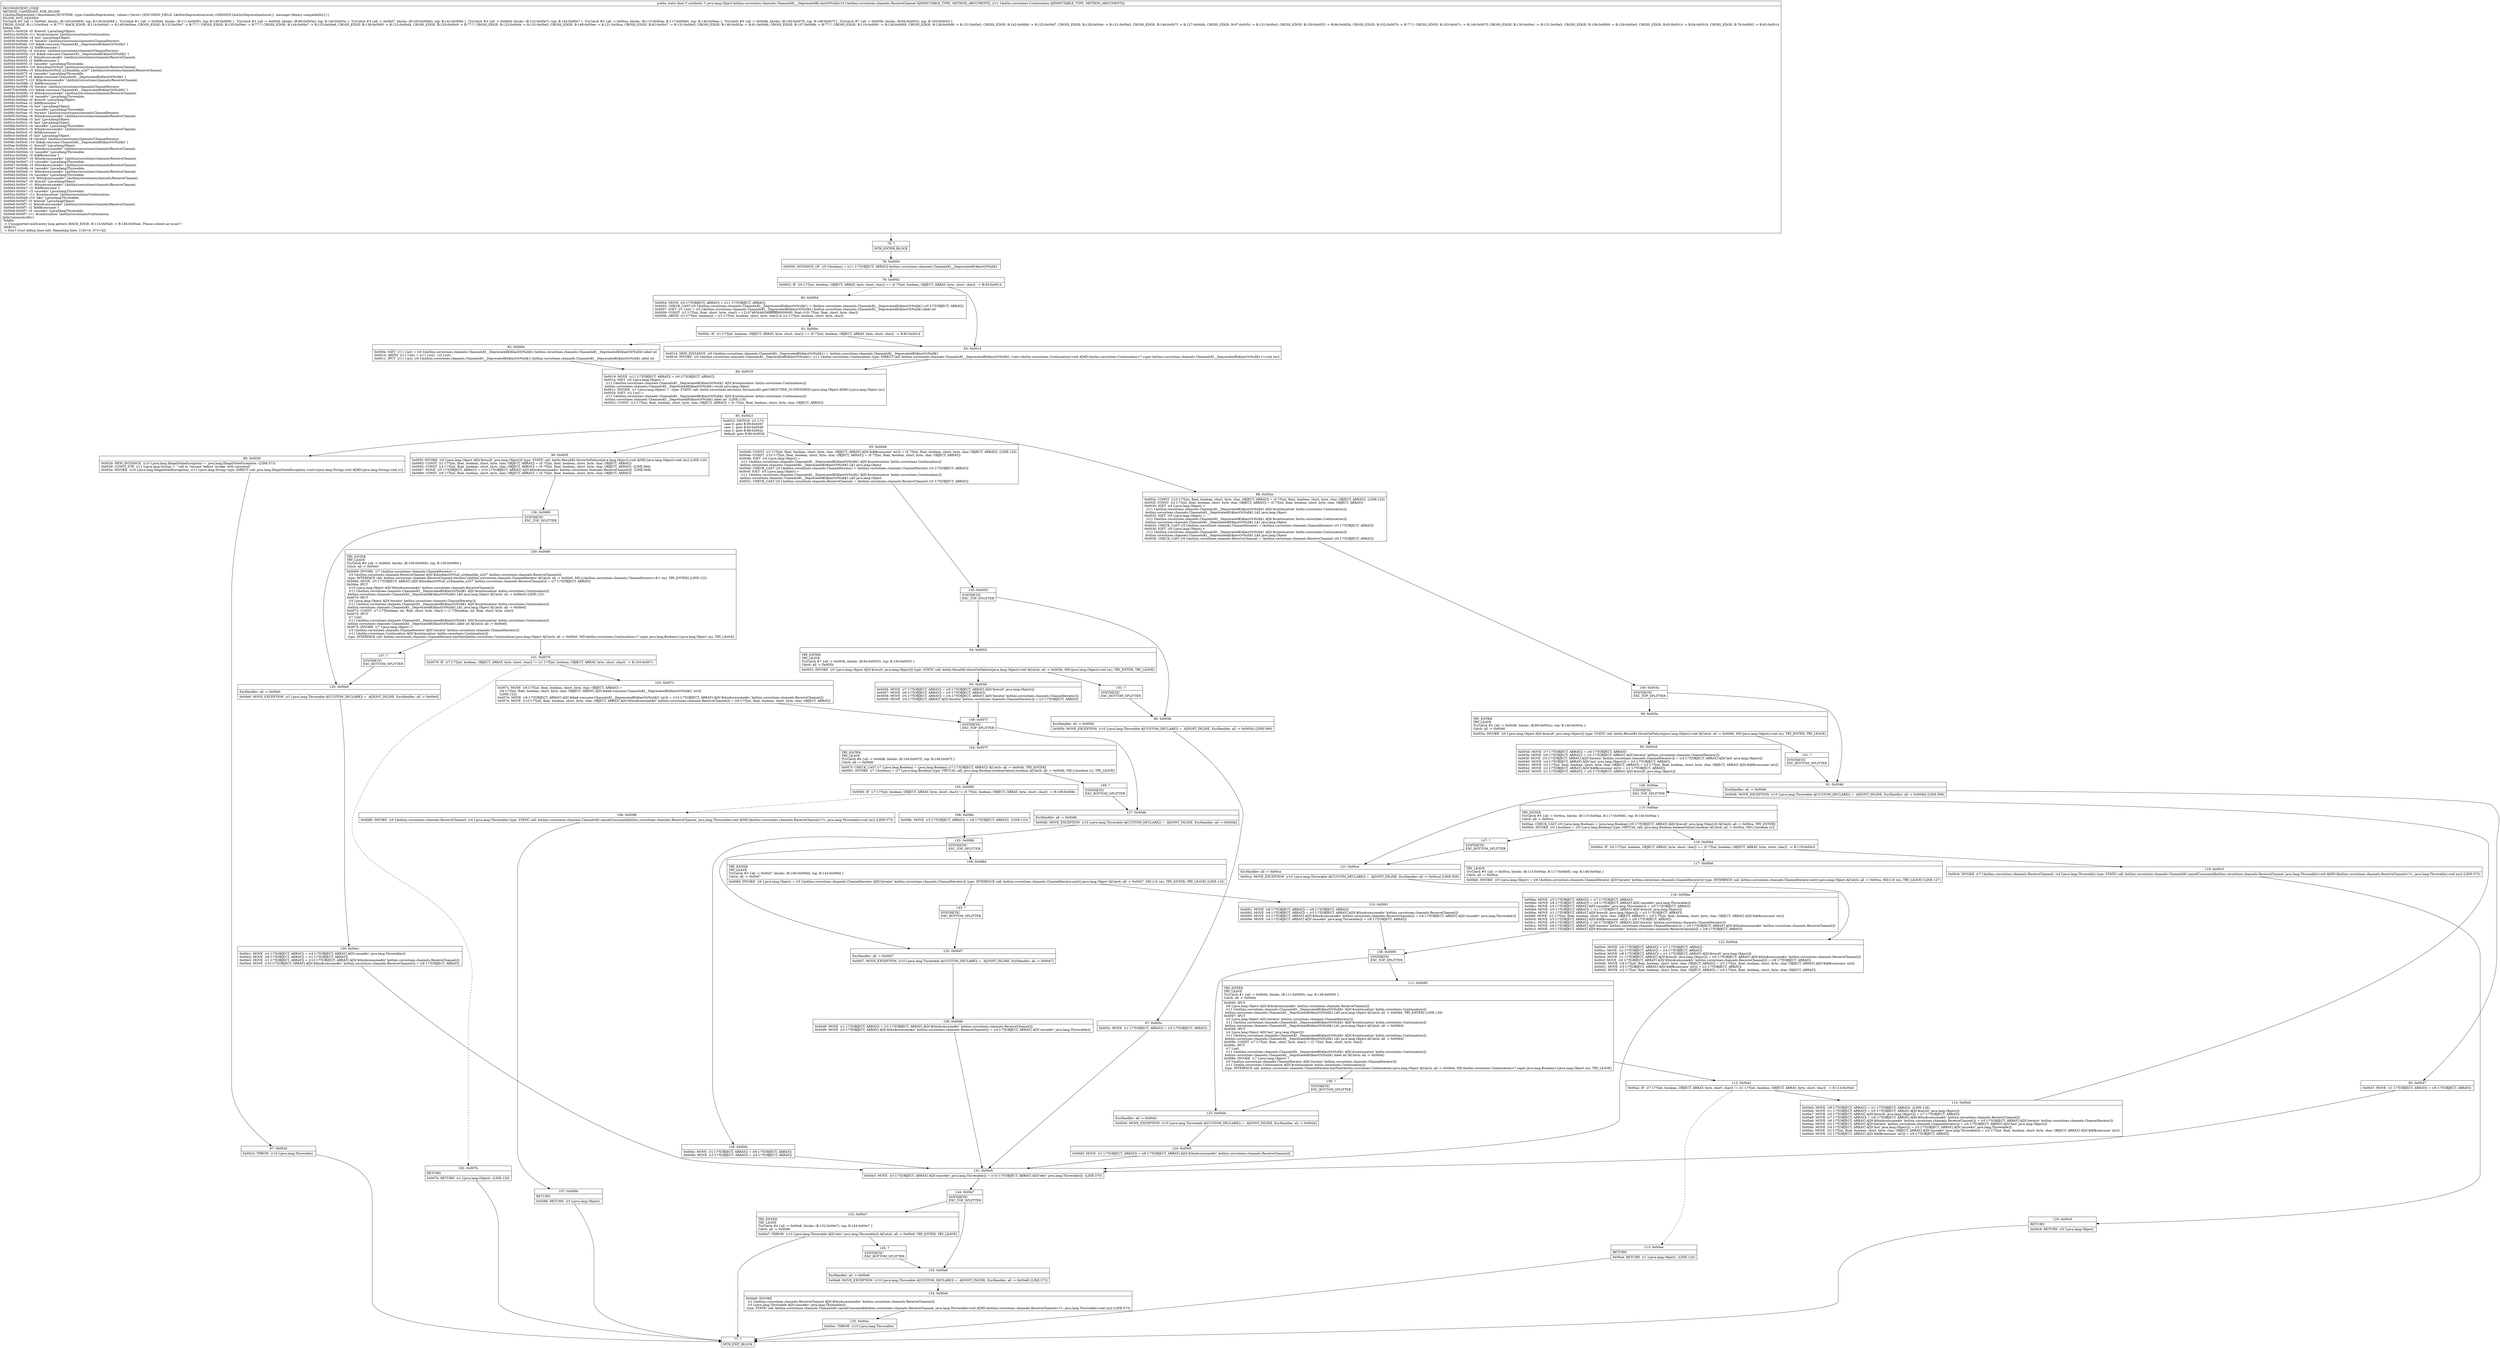 digraph "CFG forkotlinx.coroutines.channels.ChannelsKt__DeprecatedKt.lastOrNull(Lkotlinx\/coroutines\/channels\/ReceiveChannel;Lkotlin\/coroutines\/Continuation;)Ljava\/lang\/Object;" {
Node_76 [shape=record,label="{76\:\ ?|MTH_ENTER_BLOCK\l}"];
Node_78 [shape=record,label="{78\:\ 0x0000|0x0000: INSTANCE_OF  (r0 I:boolean) = (r11 I:??[OBJECT, ARRAY]) kotlinx.coroutines.channels.ChannelsKt__DeprecatedKt$lastOrNull$1 \l}"];
Node_79 [shape=record,label="{79\:\ 0x0002|0x0002: IF  (r0 I:??[int, boolean, OBJECT, ARRAY, byte, short, char]) == (0 ??[int, boolean, OBJECT, ARRAY, byte, short, char])  \-\> B:83:0x0014 \l}"];
Node_80 [shape=record,label="{80\:\ 0x0004|0x0004: MOVE  (r0 I:??[OBJECT, ARRAY]) = (r11 I:??[OBJECT, ARRAY]) \l0x0005: CHECK_CAST (r0 I:kotlinx.coroutines.channels.ChannelsKt__DeprecatedKt$lastOrNull$1) = (kotlinx.coroutines.channels.ChannelsKt__DeprecatedKt$lastOrNull$1) (r0 I:??[OBJECT, ARRAY]) \l0x0007: IGET  (r1 I:int) = (r0 I:kotlinx.coroutines.channels.ChannelsKt__DeprecatedKt$lastOrNull$1) kotlinx.coroutines.channels.ChannelsKt__DeprecatedKt$lastOrNull$1.label int \l0x0009: CONST  (r2 I:??[int, float, short, byte, char]) = (\-2147483648(0xffffffff80000000, float:\-0.0) ??[int, float, short, byte, char]) \l0x000b: ARITH  (r1 I:??[int, boolean]) = (r1 I:??[int, boolean, short, byte, char]) & (r2 I:??[int, boolean, short, byte, char]) \l}"];
Node_81 [shape=record,label="{81\:\ 0x000c|0x000c: IF  (r1 I:??[int, boolean, OBJECT, ARRAY, byte, short, char]) == (0 ??[int, boolean, OBJECT, ARRAY, byte, short, char])  \-\> B:83:0x0014 \l}"];
Node_82 [shape=record,label="{82\:\ 0x000e|0x000e: IGET  (r11 I:int) = (r0 I:kotlinx.coroutines.channels.ChannelsKt__DeprecatedKt$lastOrNull$1) kotlinx.coroutines.channels.ChannelsKt__DeprecatedKt$lastOrNull$1.label int \l0x0010: ARITH  (r11 I:int) = (r11 I:int) \- (r2 I:int) \l0x0011: IPUT  (r11 I:int), (r0 I:kotlinx.coroutines.channels.ChannelsKt__DeprecatedKt$lastOrNull$1) kotlinx.coroutines.channels.ChannelsKt__DeprecatedKt$lastOrNull$1.label int \l}"];
Node_84 [shape=record,label="{84\:\ 0x0019|0x0019: MOVE  (r11 I:??[OBJECT, ARRAY]) = (r0 I:??[OBJECT, ARRAY]) \l0x001a: IGET  (r0 I:java.lang.Object) = \l  (r11 I:kotlinx.coroutines.channels.ChannelsKt__DeprecatedKt$lastOrNull$1 A[D('$continuation' kotlin.coroutines.Continuation)])\l kotlinx.coroutines.channels.ChannelsKt__DeprecatedKt$lastOrNull$1.result java.lang.Object \l0x001c: INVOKE  (r1 I:java.lang.Object) =  type: STATIC call: kotlin.coroutines.intrinsics.IntrinsicsKt.getCOROUTINE_SUSPENDED():java.lang.Object A[MD:():java.lang.Object (m)]\l0x0020: IGET  (r2 I:int) = \l  (r11 I:kotlinx.coroutines.channels.ChannelsKt__DeprecatedKt$lastOrNull$1 A[D('$continuation' kotlin.coroutines.Continuation)])\l kotlinx.coroutines.channels.ChannelsKt__DeprecatedKt$lastOrNull$1.label int  (LINE:120)\l0x0022: CONST  (r3 I:??[int, float, boolean, short, byte, char, OBJECT, ARRAY]) = (0 ??[int, float, boolean, short, byte, char, OBJECT, ARRAY]) \l}"];
Node_85 [shape=record,label="{85\:\ 0x0023|0x0023: SWITCH  (r2 I:??)\l case 0: goto B:99:0x005f\l case 1: goto B:93:0x0049\l case 2: goto B:88:0x002e\l default: goto B:86:0x0026 \l}"];
Node_86 [shape=record,label="{86\:\ 0x0026|0x0026: NEW_INSTANCE  (r10 I:java.lang.IllegalStateException) =  java.lang.IllegalStateException  (LINE:573)\l0x0028: CONST_STR  (r11 I:java.lang.String) =  \"call to 'resume' before 'invoke' with coroutine\" \l0x002a: INVOKE  (r10 I:java.lang.IllegalStateException), (r11 I:java.lang.String) type: DIRECT call: java.lang.IllegalStateException.\<init\>(java.lang.String):void A[MD:(java.lang.String):void (c)]\l}"];
Node_87 [shape=record,label="{87\:\ 0x002d|0x002d: THROW  (r10 I:java.lang.Throwable) \l}"];
Node_77 [shape=record,label="{77\:\ ?|MTH_EXIT_BLOCK\l}"];
Node_88 [shape=record,label="{88\:\ 0x002e|0x002e: CONST  (r10 I:??[int, float, boolean, short, byte, char, OBJECT, ARRAY]) = (0 ??[int, float, boolean, short, byte, char, OBJECT, ARRAY])  (LINE:120)\l0x002f: CONST  (r2 I:??[int, float, boolean, short, byte, char, OBJECT, ARRAY]) = (0 ??[int, float, boolean, short, byte, char, OBJECT, ARRAY]) \l0x0030: IGET  (r4 I:java.lang.Object) = \l  (r11 I:kotlinx.coroutines.channels.ChannelsKt__DeprecatedKt$lastOrNull$1 A[D('$continuation' kotlin.coroutines.Continuation)])\l kotlinx.coroutines.channels.ChannelsKt__DeprecatedKt$lastOrNull$1.L$2 java.lang.Object \l0x0032: IGET  (r5 I:java.lang.Object) = \l  (r11 I:kotlinx.coroutines.channels.ChannelsKt__DeprecatedKt$lastOrNull$1 A[D('$continuation' kotlin.coroutines.Continuation)])\l kotlinx.coroutines.channels.ChannelsKt__DeprecatedKt$lastOrNull$1.L$1 java.lang.Object \l0x0034: CHECK_CAST (r5 I:kotlinx.coroutines.channels.ChannelIterator) = (kotlinx.coroutines.channels.ChannelIterator) (r5 I:??[OBJECT, ARRAY]) \l0x0036: IGET  (r6 I:java.lang.Object) = \l  (r11 I:kotlinx.coroutines.channels.ChannelsKt__DeprecatedKt$lastOrNull$1 A[D('$continuation' kotlin.coroutines.Continuation)])\l kotlinx.coroutines.channels.ChannelsKt__DeprecatedKt$lastOrNull$1.L$0 java.lang.Object \l0x0038: CHECK_CAST (r6 I:kotlinx.coroutines.channels.ReceiveChannel) = (kotlinx.coroutines.channels.ReceiveChannel) (r6 I:??[OBJECT, ARRAY]) \l}"];
Node_140 [shape=record,label="{140\:\ 0x003a|SYNTHETIC\lEXC_TOP_SPLITTER\l}"];
Node_89 [shape=record,label="{89\:\ 0x003a|TRY_ENTER\lTRY_LEAVE\lTryCatch #2 \{all \-\> 0x0046, blocks: (B:89:0x003a), top: B:140:0x003a \}\lCatch: all \-\> 0x0046\l|0x003a: INVOKE  (r0 I:java.lang.Object A[D('$result' java.lang.Object)]) type: STATIC call: kotlin.ResultKt.throwOnFailure(java.lang.Object):void A[Catch: all \-\> 0x0046, MD:(java.lang.Object):void (m), TRY_ENTER, TRY_LEAVE]\l}"];
Node_90 [shape=record,label="{90\:\ 0x003d|0x003d: MOVE  (r7 I:??[OBJECT, ARRAY]) = (r6 I:??[OBJECT, ARRAY]) \l0x003e: MOVE  (r6 I:??[OBJECT, ARRAY]) = (r5 I:??[OBJECT, ARRAY] A[D('iterator' kotlinx.coroutines.channels.ChannelIterator)]) \l0x003f: MOVE  (r5 I:??[OBJECT, ARRAY] A[D('iterator' kotlinx.coroutines.channels.ChannelIterator)]) = (r4 I:??[OBJECT, ARRAY] A[D('last' java.lang.Object)]) \l0x0040: MOVE  (r4 I:??[OBJECT, ARRAY] A[D('last' java.lang.Object)]) = (r3 I:??[OBJECT, ARRAY]) \l0x0041: MOVE  (r3 I:??[int, float, boolean, short, byte, char, OBJECT, ARRAY]) = (r2 I:??[int, float, boolean, short, byte, char, OBJECT, ARRAY] A[D('$i$f$consume' int)]) \l0x0042: MOVE  (r2 I:??[OBJECT, ARRAY] A[D('$i$f$consume' int)]) = (r1 I:??[OBJECT, ARRAY]) \l0x0043: MOVE  (r1 I:??[OBJECT, ARRAY]) = (r0 I:??[OBJECT, ARRAY] A[D('$result' java.lang.Object)]) \l}"];
Node_146 [shape=record,label="{146\:\ 0x00ae|SYNTHETIC\lEXC_TOP_SPLITTER\l}"];
Node_115 [shape=record,label="{115\:\ 0x00ae|TRY_ENTER\lTryCatch #5 \{all \-\> 0x00ca, blocks: (B:115:0x00ae, B:117:0x00b6), top: B:146:0x00ae \}\lCatch: all \-\> 0x00ca\l|0x00ae: CHECK_CAST (r0 I:java.lang.Boolean) = (java.lang.Boolean) (r0 I:??[OBJECT, ARRAY] A[D('$result' java.lang.Object)]) A[Catch: all \-\> 0x00ca, TRY_ENTER]\l0x00b0: INVOKE  (r0 I:boolean) = (r0 I:java.lang.Boolean) type: VIRTUAL call: java.lang.Boolean.booleanValue():boolean A[Catch: all \-\> 0x00ca, MD:():boolean (c)]\l}"];
Node_116 [shape=record,label="{116\:\ 0x00b4|0x00b4: IF  (r0 I:??[int, boolean, OBJECT, ARRAY, byte, short, char]) == (0 ??[int, boolean, OBJECT, ARRAY, byte, short, char])  \-\> B:119:0x00c5 \l}"];
Node_117 [shape=record,label="{117\:\ 0x00b6|TRY_LEAVE\lTryCatch #5 \{all \-\> 0x00ca, blocks: (B:115:0x00ae, B:117:0x00b6), top: B:146:0x00ae \}\lCatch: all \-\> 0x00ca\l|0x00b6: INVOKE  (r0 I:java.lang.Object) = (r6 I:kotlinx.coroutines.channels.ChannelIterator A[D('iterator' kotlinx.coroutines.channels.ChannelIterator)]) type: INTERFACE call: kotlinx.coroutines.channels.ChannelIterator.next():java.lang.Object A[Catch: all \-\> 0x00ca, MD:():E (m), TRY_LEAVE] (LINE:127)\l}"];
Node_118 [shape=record,label="{118\:\ 0x00ba|0x00ba: MOVE  (r5 I:??[OBJECT, ARRAY]) = (r7 I:??[OBJECT, ARRAY]) \l0x00bb: MOVE  (r8 I:??[OBJECT, ARRAY]) = (r4 I:??[OBJECT, ARRAY] A[D('cause$iv' java.lang.Throwable)]) \l0x00bc: MOVE  (r4 I:??[OBJECT, ARRAY] A[D('cause$iv' java.lang.Throwable)]) = (r0 I:??[OBJECT, ARRAY]) \l0x00bd: MOVE  (r0 I:??[OBJECT, ARRAY]) = (r1 I:??[OBJECT, ARRAY] A[D('$result' java.lang.Object)]) \l0x00be: MOVE  (r1 I:??[OBJECT, ARRAY] A[D('$result' java.lang.Object)]) = (r2 I:??[OBJECT, ARRAY]) \l0x00bf: MOVE  (r2 I:??[int, float, boolean, short, byte, char, OBJECT, ARRAY]) = (r3 I:??[int, float, boolean, short, byte, char, OBJECT, ARRAY] A[D('$i$f$consume' int)]) \l0x00c0: MOVE  (r3 I:??[OBJECT, ARRAY] A[D('$i$f$consume' int)]) = (r8 I:??[OBJECT, ARRAY]) \l0x00c1: MOVE  (r9 I:??[OBJECT, ARRAY]) = (r6 I:??[OBJECT, ARRAY] A[D('iterator' kotlinx.coroutines.channels.ChannelIterator)]) \l0x00c2: MOVE  (r6 I:??[OBJECT, ARRAY] A[D('iterator' kotlinx.coroutines.channels.ChannelIterator)]) = (r5 I:??[OBJECT, ARRAY] A[D('$this$consume$iv' kotlinx.coroutines.channels.ReceiveChannel)]) \l0x00c3: MOVE  (r5 I:??[OBJECT, ARRAY] A[D('$this$consume$iv' kotlinx.coroutines.channels.ReceiveChannel)]) = (r9 I:??[OBJECT, ARRAY]) \l}"];
Node_138 [shape=record,label="{138\:\ 0x0095|SYNTHETIC\lEXC_TOP_SPLITTER\l}"];
Node_111 [shape=record,label="{111\:\ 0x0095|TRY_ENTER\lTRY_LEAVE\lTryCatch #1 \{all \-\> 0x00d4, blocks: (B:111:0x0095), top: B:138:0x0095 \}\lCatch: all \-\> 0x00d4\l|0x0095: IPUT  \l  (r6 I:java.lang.Object A[D('$this$consume$iv' kotlinx.coroutines.channels.ReceiveChannel)])\l  (r11 I:kotlinx.coroutines.channels.ChannelsKt__DeprecatedKt$lastOrNull$1 A[D('$continuation' kotlin.coroutines.Continuation)])\l kotlinx.coroutines.channels.ChannelsKt__DeprecatedKt$lastOrNull$1.L$0 java.lang.Object A[Catch: all \-\> 0x00d4, TRY_ENTER] (LINE:126)\l0x0097: IPUT  \l  (r5 I:java.lang.Object A[D('iterator' kotlinx.coroutines.channels.ChannelIterator)])\l  (r11 I:kotlinx.coroutines.channels.ChannelsKt__DeprecatedKt$lastOrNull$1 A[D('$continuation' kotlin.coroutines.Continuation)])\l kotlinx.coroutines.channels.ChannelsKt__DeprecatedKt$lastOrNull$1.L$1 java.lang.Object A[Catch: all \-\> 0x00d4]\l0x0099: IPUT  \l  (r4 I:java.lang.Object A[D('last' java.lang.Object)])\l  (r11 I:kotlinx.coroutines.channels.ChannelsKt__DeprecatedKt$lastOrNull$1 A[D('$continuation' kotlin.coroutines.Continuation)])\l kotlinx.coroutines.channels.ChannelsKt__DeprecatedKt$lastOrNull$1.L$2 java.lang.Object A[Catch: all \-\> 0x00d4]\l0x009b: CONST  (r7 I:??[int, float, short, byte, char]) = (2 ??[int, float, short, byte, char]) \l0x009c: IPUT  \l  (r7 I:int)\l  (r11 I:kotlinx.coroutines.channels.ChannelsKt__DeprecatedKt$lastOrNull$1 A[D('$continuation' kotlin.coroutines.Continuation)])\l kotlinx.coroutines.channels.ChannelsKt__DeprecatedKt$lastOrNull$1.label int A[Catch: all \-\> 0x00d4]\l0x009e: INVOKE  (r7 I:java.lang.Object) = \l  (r5 I:kotlinx.coroutines.channels.ChannelIterator A[D('iterator' kotlinx.coroutines.channels.ChannelIterator)])\l  (r11 I:kotlin.coroutines.Continuation A[D('$continuation' kotlin.coroutines.Continuation)])\l type: INTERFACE call: kotlinx.coroutines.channels.ChannelIterator.hasNext(kotlin.coroutines.Continuation):java.lang.Object A[Catch: all \-\> 0x00d4, MD:(kotlin.coroutines.Continuation\<? super java.lang.Boolean\>):java.lang.Object (m), TRY_LEAVE]\l}"];
Node_112 [shape=record,label="{112\:\ 0x00a2|0x00a2: IF  (r7 I:??[int, boolean, OBJECT, ARRAY, byte, short, char]) != (r1 I:??[int, boolean, OBJECT, ARRAY, byte, short, char])  \-\> B:114:0x00a5 \l}"];
Node_113 [shape=record,label="{113\:\ 0x00a4|RETURN\l|0x00a4: RETURN  (r1 I:java.lang.Object)  (LINE:120)\l}"];
Node_114 [shape=record,label="{114\:\ 0x00a5|0x00a5: MOVE  (r8 I:??[OBJECT, ARRAY]) = (r1 I:??[OBJECT, ARRAY])  (LINE:126)\l0x00a6: MOVE  (r1 I:??[OBJECT, ARRAY]) = (r0 I:??[OBJECT, ARRAY] A[D('$result' java.lang.Object)]) \l0x00a7: MOVE  (r0 I:??[OBJECT, ARRAY] A[D('$result' java.lang.Object)]) = (r7 I:??[OBJECT, ARRAY]) \l0x00a8: MOVE  (r7 I:??[OBJECT, ARRAY]) = (r6 I:??[OBJECT, ARRAY] A[D('$this$consume$iv' kotlinx.coroutines.channels.ReceiveChannel)]) \l0x00a9: MOVE  (r6 I:??[OBJECT, ARRAY] A[D('$this$consume$iv' kotlinx.coroutines.channels.ReceiveChannel)]) = (r5 I:??[OBJECT, ARRAY] A[D('iterator' kotlinx.coroutines.channels.ChannelIterator)]) \l0x00aa: MOVE  (r5 I:??[OBJECT, ARRAY] A[D('iterator' kotlinx.coroutines.channels.ChannelIterator)]) = (r4 I:??[OBJECT, ARRAY] A[D('last' java.lang.Object)]) \l0x00ab: MOVE  (r4 I:??[OBJECT, ARRAY] A[D('last' java.lang.Object)]) = (r3 I:??[OBJECT, ARRAY] A[D('cause$iv' java.lang.Throwable)]) \l0x00ac: MOVE  (r3 I:??[int, float, boolean, short, byte, char, OBJECT, ARRAY] A[D('cause$iv' java.lang.Throwable)]) = (r2 I:??[int, float, boolean, short, byte, char, OBJECT, ARRAY] A[D('$i$f$consume' int)]) \l0x00ad: MOVE  (r2 I:??[OBJECT, ARRAY] A[D('$i$f$consume' int)]) = (r8 I:??[OBJECT, ARRAY]) \l}"];
Node_139 [shape=record,label="{139\:\ ?|SYNTHETIC\lEXC_BOTTOM_SPLITTER\l}"];
Node_123 [shape=record,label="{123\:\ 0x00d4|ExcHandler: all \-\> 0x00d4\l|0x00d4: MOVE_EXCEPTION  (r10 I:java.lang.Throwable A[CUSTOM_DECLARE]) =  A[DONT_INLINE, ExcHandler: all \-\> 0x00d4]\l}"];
Node_124 [shape=record,label="{124\:\ 0x00d5|0x00d5: MOVE  (r1 I:??[OBJECT, ARRAY]) = (r6 I:??[OBJECT, ARRAY] A[D('$this$consume$iv' kotlinx.coroutines.channels.ReceiveChannel)]) \l}"];
Node_131 [shape=record,label="{131\:\ 0x00e5|0x00e5: MOVE  (r3 I:??[OBJECT, ARRAY] A[D('cause$iv' java.lang.Throwable)]) = (r10 I:??[OBJECT, ARRAY] A[D('e$iv' java.lang.Throwable)])  (LINE:570)\l}"];
Node_144 [shape=record,label="{144\:\ 0x00e7|SYNTHETIC\lEXC_TOP_SPLITTER\l}"];
Node_132 [shape=record,label="{132\:\ 0x00e7|TRY_ENTER\lTRY_LEAVE\lTryCatch #4 \{all \-\> 0x00e8, blocks: (B:132:0x00e7), top: B:144:0x00e7 \}\lCatch: all \-\> 0x00e8\l|0x00e7: THROW  (r10 I:java.lang.Throwable A[D('e$iv' java.lang.Throwable)]) A[Catch: all \-\> 0x00e8, TRY_ENTER, TRY_LEAVE]\l}"];
Node_145 [shape=record,label="{145\:\ ?|SYNTHETIC\lEXC_BOTTOM_SPLITTER\l}"];
Node_133 [shape=record,label="{133\:\ 0x00e8|ExcHandler: all \-\> 0x00e8\l|0x00e8: MOVE_EXCEPTION  (r10 I:java.lang.Throwable A[CUSTOM_DECLARE]) =  A[DONT_INLINE, ExcHandler: all \-\> 0x00e8] (LINE:572)\l}"];
Node_134 [shape=record,label="{134\:\ 0x00e9|0x00e9: INVOKE  \l  (r1 I:kotlinx.coroutines.channels.ReceiveChannel A[D('$this$consume$iv' kotlinx.coroutines.channels.ReceiveChannel)])\l  (r3 I:java.lang.Throwable A[D('cause$iv' java.lang.Throwable)])\l type: STATIC call: kotlinx.coroutines.channels.ChannelsKt.cancelConsumed(kotlinx.coroutines.channels.ReceiveChannel, java.lang.Throwable):void A[MD:(kotlinx.coroutines.channels.ReceiveChannel\<?\>, java.lang.Throwable):void (m)] (LINE:573)\l}"];
Node_135 [shape=record,label="{135\:\ 0x00ec|0x00ec: THROW  (r10 I:java.lang.Throwable) \l}"];
Node_119 [shape=record,label="{119\:\ 0x00c5|0x00c6: INVOKE  (r7 I:kotlinx.coroutines.channels.ReceiveChannel), (r4 I:java.lang.Throwable) type: STATIC call: kotlinx.coroutines.channels.ChannelsKt.cancelConsumed(kotlinx.coroutines.channels.ReceiveChannel, java.lang.Throwable):void A[MD:(kotlinx.coroutines.channels.ReceiveChannel\<?\>, java.lang.Throwable):void (m)] (LINE:573)\l}"];
Node_120 [shape=record,label="{120\:\ 0x00c9|RETURN\l|0x00c9: RETURN  (r5 I:java.lang.Object) \l}"];
Node_147 [shape=record,label="{147\:\ ?|SYNTHETIC\lEXC_BOTTOM_SPLITTER\l}"];
Node_121 [shape=record,label="{121\:\ 0x00ca|ExcHandler: all \-\> 0x00ca\l|0x00ca: MOVE_EXCEPTION  (r10 I:java.lang.Throwable A[CUSTOM_DECLARE]) =  A[DONT_INLINE, ExcHandler: all \-\> 0x00ca] (LINE:569)\l}"];
Node_122 [shape=record,label="{122\:\ 0x00cb|0x00cb: MOVE  (r0 I:??[OBJECT, ARRAY]) = (r7 I:??[OBJECT, ARRAY]) \l0x00cc: MOVE  (r2 I:??[OBJECT, ARRAY]) = (r4 I:??[OBJECT, ARRAY]) \l0x00cd: MOVE  (r8 I:??[OBJECT, ARRAY]) = (r1 I:??[OBJECT, ARRAY] A[D('$result' java.lang.Object)]) \l0x00ce: MOVE  (r1 I:??[OBJECT, ARRAY] A[D('$result' java.lang.Object)]) = (r0 I:??[OBJECT, ARRAY] A[D('$this$consume$iv' kotlinx.coroutines.channels.ReceiveChannel)]) \l0x00cf: MOVE  (r0 I:??[OBJECT, ARRAY] A[D('$this$consume$iv' kotlinx.coroutines.channels.ReceiveChannel)]) = (r8 I:??[OBJECT, ARRAY]) \l0x00d0: MOVE  (r9 I:??[int, float, boolean, short, byte, char, OBJECT, ARRAY]) = (r3 I:??[int, float, boolean, short, byte, char, OBJECT, ARRAY] A[D('$i$f$consume' int)]) \l0x00d1: MOVE  (r3 I:??[OBJECT, ARRAY] A[D('$i$f$consume' int)]) = (r2 I:??[OBJECT, ARRAY]) \l0x00d2: MOVE  (r2 I:??[int, float, boolean, short, byte, char, OBJECT, ARRAY]) = (r9 I:??[int, float, boolean, short, byte, char, OBJECT, ARRAY]) \l}"];
Node_141 [shape=record,label="{141\:\ ?|SYNTHETIC\lEXC_BOTTOM_SPLITTER\l}"];
Node_91 [shape=record,label="{91\:\ 0x0046|ExcHandler: all \-\> 0x0046\l|0x0046: MOVE_EXCEPTION  (r10 I:java.lang.Throwable A[CUSTOM_DECLARE]) =  A[DONT_INLINE, ExcHandler: all \-\> 0x0046] (LINE:569)\l}"];
Node_92 [shape=record,label="{92\:\ 0x0047|0x0047: MOVE  (r1 I:??[OBJECT, ARRAY]) = (r6 I:??[OBJECT, ARRAY]) \l}"];
Node_93 [shape=record,label="{93\:\ 0x0049|0x0049: CONST  (r2 I:??[int, float, boolean, short, byte, char, OBJECT, ARRAY] A[D('$i$f$consume' int)]) = (0 ??[int, float, boolean, short, byte, char, OBJECT, ARRAY])  (LINE:120)\l0x004a: CONST  (r10 I:??[int, float, boolean, short, byte, char, OBJECT, ARRAY]) = (0 ??[int, float, boolean, short, byte, char, OBJECT, ARRAY]) \l0x004b: IGET  (r4 I:java.lang.Object) = \l  (r11 I:kotlinx.coroutines.channels.ChannelsKt__DeprecatedKt$lastOrNull$1 A[D('$continuation' kotlin.coroutines.Continuation)])\l kotlinx.coroutines.channels.ChannelsKt__DeprecatedKt$lastOrNull$1.L$1 java.lang.Object \l0x004d: CHECK_CAST (r4 I:kotlinx.coroutines.channels.ChannelIterator) = (kotlinx.coroutines.channels.ChannelIterator) (r4 I:??[OBJECT, ARRAY]) \l0x004f: IGET  (r5 I:java.lang.Object) = \l  (r11 I:kotlinx.coroutines.channels.ChannelsKt__DeprecatedKt$lastOrNull$1 A[D('$continuation' kotlin.coroutines.Continuation)])\l kotlinx.coroutines.channels.ChannelsKt__DeprecatedKt$lastOrNull$1.L$0 java.lang.Object \l0x0051: CHECK_CAST (r5 I:kotlinx.coroutines.channels.ReceiveChannel) = (kotlinx.coroutines.channels.ReceiveChannel) (r5 I:??[OBJECT, ARRAY]) \l}"];
Node_150 [shape=record,label="{150\:\ 0x0053|SYNTHETIC\lEXC_TOP_SPLITTER\l}"];
Node_94 [shape=record,label="{94\:\ 0x0053|TRY_ENTER\lTRY_LEAVE\lTryCatch #7 \{all \-\> 0x005b, blocks: (B:94:0x0053), top: B:150:0x0053 \}\lCatch: all \-\> 0x005b\l|0x0053: INVOKE  (r0 I:java.lang.Object A[D('$result' java.lang.Object)]) type: STATIC call: kotlin.ResultKt.throwOnFailure(java.lang.Object):void A[Catch: all \-\> 0x005b, MD:(java.lang.Object):void (m), TRY_ENTER, TRY_LEAVE]\l}"];
Node_95 [shape=record,label="{95\:\ 0x0056|0x0056: MOVE  (r7 I:??[OBJECT, ARRAY]) = (r0 I:??[OBJECT, ARRAY] A[D('$result' java.lang.Object)]) \l0x0057: MOVE  (r6 I:??[OBJECT, ARRAY]) = (r5 I:??[OBJECT, ARRAY]) \l0x0058: MOVE  (r5 I:??[OBJECT, ARRAY]) = (r4 I:??[OBJECT, ARRAY] A[D('iterator' kotlinx.coroutines.channels.ChannelIterator)]) \l0x0059: MOVE  (r4 I:??[OBJECT, ARRAY] A[D('iterator' kotlinx.coroutines.channels.ChannelIterator)]) = (r3 I:??[OBJECT, ARRAY]) \l}"];
Node_148 [shape=record,label="{148\:\ 0x007f|SYNTHETIC\lEXC_TOP_SPLITTER\l}"];
Node_104 [shape=record,label="{104\:\ 0x007f|TRY_ENTER\lTRY_LEAVE\lTryCatch #6 \{all \-\> 0x00db, blocks: (B:104:0x007f), top: B:148:0x007f \}\lCatch: all \-\> 0x00db\l|0x007f: CHECK_CAST (r7 I:java.lang.Boolean) = (java.lang.Boolean) (r7 I:??[OBJECT, ARRAY]) A[Catch: all \-\> 0x00db, TRY_ENTER]\l0x0081: INVOKE  (r7 I:boolean) = (r7 I:java.lang.Boolean) type: VIRTUAL call: java.lang.Boolean.booleanValue():boolean A[Catch: all \-\> 0x00db, MD:():boolean (c), TRY_LEAVE]\l}"];
Node_105 [shape=record,label="{105\:\ 0x0085|0x0085: IF  (r7 I:??[int, boolean, OBJECT, ARRAY, byte, short, char]) != (0 ??[int, boolean, OBJECT, ARRAY, byte, short, char])  \-\> B:108:0x008c \l}"];
Node_106 [shape=record,label="{106\:\ 0x0088|0x0088: INVOKE  (r6 I:kotlinx.coroutines.channels.ReceiveChannel), (r4 I:java.lang.Throwable) type: STATIC call: kotlinx.coroutines.channels.ChannelsKt.cancelConsumed(kotlinx.coroutines.channels.ReceiveChannel, java.lang.Throwable):void A[MD:(kotlinx.coroutines.channels.ReceiveChannel\<?\>, java.lang.Throwable):void (m)] (LINE:573)\l}"];
Node_107 [shape=record,label="{107\:\ 0x008b|RETURN\l|0x008b: RETURN  (r3 I:java.lang.Object) \l}"];
Node_108 [shape=record,label="{108\:\ 0x008c|0x008c: MOVE  (r3 I:??[OBJECT, ARRAY]) = (r6 I:??[OBJECT, ARRAY])  (LINE:123)\l}"];
Node_142 [shape=record,label="{142\:\ 0x008d|SYNTHETIC\lEXC_TOP_SPLITTER\l}"];
Node_109 [shape=record,label="{109\:\ 0x008d|TRY_ENTER\lTRY_LEAVE\lTryCatch #3 \{all \-\> 0x00d7, blocks: (B:109:0x008d), top: B:142:0x008d \}\lCatch: all \-\> 0x00d7\l|0x008d: INVOKE  (r6 I:java.lang.Object) = (r5 I:kotlinx.coroutines.channels.ChannelIterator A[D('iterator' kotlinx.coroutines.channels.ChannelIterator)]) type: INTERFACE call: kotlinx.coroutines.channels.ChannelIterator.next():java.lang.Object A[Catch: all \-\> 0x00d7, MD:():E (m), TRY_ENTER, TRY_LEAVE] (LINE:125)\l}"];
Node_110 [shape=record,label="{110\:\ 0x0091|0x0091: MOVE  (r8 I:??[OBJECT, ARRAY]) = (r6 I:??[OBJECT, ARRAY]) \l0x0092: MOVE  (r6 I:??[OBJECT, ARRAY]) = (r3 I:??[OBJECT, ARRAY] A[D('$this$consume$iv' kotlinx.coroutines.channels.ReceiveChannel)]) \l0x0093: MOVE  (r3 I:??[OBJECT, ARRAY] A[D('$this$consume$iv' kotlinx.coroutines.channels.ReceiveChannel)]) = (r4 I:??[OBJECT, ARRAY] A[D('cause$iv' java.lang.Throwable)]) \l0x0094: MOVE  (r4 I:??[OBJECT, ARRAY] A[D('cause$iv' java.lang.Throwable)]) = (r8 I:??[OBJECT, ARRAY]) \l}"];
Node_143 [shape=record,label="{143\:\ ?|SYNTHETIC\lEXC_BOTTOM_SPLITTER\l}"];
Node_125 [shape=record,label="{125\:\ 0x00d7|ExcHandler: all \-\> 0x00d7\l|0x00d7: MOVE_EXCEPTION  (r10 I:java.lang.Throwable A[CUSTOM_DECLARE]) =  A[DONT_INLINE, ExcHandler: all \-\> 0x00d7]\l}"];
Node_126 [shape=record,label="{126\:\ 0x00d8|0x00d8: MOVE  (r1 I:??[OBJECT, ARRAY]) = (r3 I:??[OBJECT, ARRAY] A[D('$this$consume$iv' kotlinx.coroutines.channels.ReceiveChannel)]) \l0x00d9: MOVE  (r3 I:??[OBJECT, ARRAY] A[D('$this$consume$iv' kotlinx.coroutines.channels.ReceiveChannel)]) = (r4 I:??[OBJECT, ARRAY] A[D('cause$iv' java.lang.Throwable)]) \l}"];
Node_149 [shape=record,label="{149\:\ ?|SYNTHETIC\lEXC_BOTTOM_SPLITTER\l}"];
Node_127 [shape=record,label="{127\:\ 0x00db|ExcHandler: all \-\> 0x00db\l|0x00db: MOVE_EXCEPTION  (r10 I:java.lang.Throwable A[CUSTOM_DECLARE]) =  A[DONT_INLINE, ExcHandler: all \-\> 0x00db]\l}"];
Node_128 [shape=record,label="{128\:\ 0x00dc|0x00dc: MOVE  (r1 I:??[OBJECT, ARRAY]) = (r6 I:??[OBJECT, ARRAY]) \l0x00dd: MOVE  (r3 I:??[OBJECT, ARRAY]) = (r4 I:??[OBJECT, ARRAY]) \l}"];
Node_151 [shape=record,label="{151\:\ ?|SYNTHETIC\lEXC_BOTTOM_SPLITTER\l}"];
Node_96 [shape=record,label="{96\:\ 0x005b|ExcHandler: all \-\> 0x005b\l|0x005b: MOVE_EXCEPTION  (r10 I:java.lang.Throwable A[CUSTOM_DECLARE]) =  A[DONT_INLINE, ExcHandler: all \-\> 0x005b] (LINE:569)\l}"];
Node_97 [shape=record,label="{97\:\ 0x005c|0x005c: MOVE  (r1 I:??[OBJECT, ARRAY]) = (r5 I:??[OBJECT, ARRAY]) \l}"];
Node_99 [shape=record,label="{99\:\ 0x005f|0x005f: INVOKE  (r0 I:java.lang.Object A[D('$result' java.lang.Object)]) type: STATIC call: kotlin.ResultKt.throwOnFailure(java.lang.Object):void A[MD:(java.lang.Object):void (m)] (LINE:120)\l0x0063: CONST  (r2 I:??[int, float, boolean, short, byte, char, OBJECT, ARRAY]) = (0 ??[int, float, boolean, short, byte, char, OBJECT, ARRAY]) \l0x0065: CONST  (r4 I:??[int, float, boolean, short, byte, char, OBJECT, ARRAY]) = (0 ??[int, float, boolean, short, byte, char, OBJECT, ARRAY])  (LINE:566)\l0x0067: MOVE  (r5 I:??[OBJECT, ARRAY]) = (r10 I:??[OBJECT, ARRAY] A[D('$this$consume$iv' kotlinx.coroutines.channels.ReceiveChannel)])  (LINE:568)\l0x0068: CONST  (r6 I:??[int, float, boolean, short, byte, char, OBJECT, ARRAY]) = (0 ??[int, float, boolean, short, byte, char, OBJECT, ARRAY]) \l}"];
Node_136 [shape=record,label="{136\:\ 0x0069|SYNTHETIC\lEXC_TOP_SPLITTER\l}"];
Node_100 [shape=record,label="{100\:\ 0x0069|TRY_ENTER\lTRY_LEAVE\lTryCatch #0 \{all \-\> 0x00e0, blocks: (B:100:0x0069), top: B:136:0x0069 \}\lCatch: all \-\> 0x00e0\l|0x0069: INVOKE  (r7 I:kotlinx.coroutines.channels.ChannelIterator) = \l  (r5 I:kotlinx.coroutines.channels.ReceiveChannel A[D('$this$lastOrNull_u24lambda_u2d7' kotlinx.coroutines.channels.ReceiveChannel)])\l type: INTERFACE call: kotlinx.coroutines.channels.ReceiveChannel.iterator():kotlinx.coroutines.channels.ChannelIterator A[Catch: all \-\> 0x00e0, MD:():kotlinx.coroutines.channels.ChannelIterator\<E\> (m), TRY_ENTER] (LINE:122)\l0x006d: MOVE  (r5 I:??[OBJECT, ARRAY] A[D('$this$lastOrNull_u24lambda_u2d7' kotlinx.coroutines.channels.ReceiveChannel)]) = (r7 I:??[OBJECT, ARRAY]) \l0x006e: IPUT  \l  (r10 I:java.lang.Object A[D('$this$consume$iv' kotlinx.coroutines.channels.ReceiveChannel)])\l  (r11 I:kotlinx.coroutines.channels.ChannelsKt__DeprecatedKt$lastOrNull$1 A[D('$continuation' kotlin.coroutines.Continuation)])\l kotlinx.coroutines.channels.ChannelsKt__DeprecatedKt$lastOrNull$1.L$0 java.lang.Object A[Catch: all \-\> 0x00e0] (LINE:123)\l0x0070: IPUT  \l  (r5 I:java.lang.Object A[D('iterator' kotlinx.coroutines.channels.ChannelIterator)])\l  (r11 I:kotlinx.coroutines.channels.ChannelsKt__DeprecatedKt$lastOrNull$1 A[D('$continuation' kotlin.coroutines.Continuation)])\l kotlinx.coroutines.channels.ChannelsKt__DeprecatedKt$lastOrNull$1.L$1 java.lang.Object A[Catch: all \-\> 0x00e0]\l0x0072: CONST  (r7 I:??[boolean, int, float, short, byte, char]) = (1 ??[boolean, int, float, short, byte, char]) \l0x0073: IPUT  \l  (r7 I:int)\l  (r11 I:kotlinx.coroutines.channels.ChannelsKt__DeprecatedKt$lastOrNull$1 A[D('$continuation' kotlin.coroutines.Continuation)])\l kotlinx.coroutines.channels.ChannelsKt__DeprecatedKt$lastOrNull$1.label int A[Catch: all \-\> 0x00e0]\l0x0075: INVOKE  (r7 I:java.lang.Object) = \l  (r5 I:kotlinx.coroutines.channels.ChannelIterator A[D('iterator' kotlinx.coroutines.channels.ChannelIterator)])\l  (r11 I:kotlin.coroutines.Continuation A[D('$continuation' kotlin.coroutines.Continuation)])\l type: INTERFACE call: kotlinx.coroutines.channels.ChannelIterator.hasNext(kotlin.coroutines.Continuation):java.lang.Object A[Catch: all \-\> 0x00e0, MD:(kotlin.coroutines.Continuation\<? super java.lang.Boolean\>):java.lang.Object (m), TRY_LEAVE]\l}"];
Node_101 [shape=record,label="{101\:\ 0x0079|0x0079: IF  (r7 I:??[int, boolean, OBJECT, ARRAY, byte, short, char]) != (r1 I:??[int, boolean, OBJECT, ARRAY, byte, short, char])  \-\> B:103:0x007c \l}"];
Node_102 [shape=record,label="{102\:\ 0x007b|RETURN\l|0x007b: RETURN  (r1 I:java.lang.Object)  (LINE:120)\l}"];
Node_103 [shape=record,label="{103\:\ 0x007c|0x007c: MOVE  (r8 I:??[int, float, boolean, short, byte, char, OBJECT, ARRAY]) = \l  (r6 I:??[int, float, boolean, short, byte, char, OBJECT, ARRAY] A[D('$i$a$\-consume\-ChannelsKt__DeprecatedKt$lastOrNull$2' int)])\l  (LINE:123)\l0x007d: MOVE  (r6 I:??[OBJECT, ARRAY] A[D('$i$a$\-consume\-ChannelsKt__DeprecatedKt$lastOrNull$2' int)]) = (r10 I:??[OBJECT, ARRAY] A[D('$this$consume$iv' kotlinx.coroutines.channels.ReceiveChannel)]) \l0x007e: MOVE  (r10 I:??[int, float, boolean, short, byte, char, OBJECT, ARRAY] A[D('$this$consume$iv' kotlinx.coroutines.channels.ReceiveChannel)]) = (r8 I:??[int, float, boolean, short, byte, char, OBJECT, ARRAY]) \l}"];
Node_137 [shape=record,label="{137\:\ ?|SYNTHETIC\lEXC_BOTTOM_SPLITTER\l}"];
Node_129 [shape=record,label="{129\:\ 0x00e0|ExcHandler: all \-\> 0x00e0\l|0x00e0: MOVE_EXCEPTION  (r1 I:java.lang.Throwable A[CUSTOM_DECLARE]) =  A[DONT_INLINE, ExcHandler: all \-\> 0x00e0]\l}"];
Node_130 [shape=record,label="{130\:\ 0x00e1|0x00e1: MOVE  (r3 I:??[OBJECT, ARRAY]) = (r4 I:??[OBJECT, ARRAY] A[D('cause$iv' java.lang.Throwable)]) \l0x00e2: MOVE  (r8 I:??[OBJECT, ARRAY]) = (r1 I:??[OBJECT, ARRAY]) \l0x00e3: MOVE  (r1 I:??[OBJECT, ARRAY]) = (r10 I:??[OBJECT, ARRAY] A[D('$this$consume$iv' kotlinx.coroutines.channels.ReceiveChannel)]) \l0x00e4: MOVE  (r10 I:??[OBJECT, ARRAY] A[D('$this$consume$iv' kotlinx.coroutines.channels.ReceiveChannel)]) = (r8 I:??[OBJECT, ARRAY]) \l}"];
Node_83 [shape=record,label="{83\:\ 0x0014|0x0014: NEW_INSTANCE  (r0 I:kotlinx.coroutines.channels.ChannelsKt__DeprecatedKt$lastOrNull$1) =  kotlinx.coroutines.channels.ChannelsKt__DeprecatedKt$lastOrNull$1 \l0x0016: INVOKE  (r0 I:kotlinx.coroutines.channels.ChannelsKt__DeprecatedKt$lastOrNull$1), (r11 I:kotlin.coroutines.Continuation) type: DIRECT call: kotlinx.coroutines.channels.ChannelsKt__DeprecatedKt$lastOrNull$1.\<init\>(kotlin.coroutines.Continuation):void A[MD:(kotlin.coroutines.Continuation\<? super kotlinx.coroutines.channels.ChannelsKt__DeprecatedKt$lastOrNull$1\>):void (m)]\l}"];
MethodNode[shape=record,label="{public static final \/* synthetic *\/ java.lang.Object kotlinx.coroutines.channels.ChannelsKt__DeprecatedKt.lastOrNull((r10 I:kotlinx.coroutines.channels.ReceiveChannel A[IMMUTABLE_TYPE, METHOD_ARGUMENT]), (r11 I:kotlin.coroutines.Continuation A[IMMUTABLE_TYPE, METHOD_ARGUMENT]))  | INCONSISTENT_CODE\lMETHOD_CANDIDATE_FOR_INLINE\l\{Lkotlin\/Deprecated;=Annotation\{RUNTIME, type=Lkotlin\/Deprecated;, values=\{level=\{ENCODED_FIELD: Lkotlin\/DeprecationLevel;\-\>HIDDEN:Lkotlin\/DeprecationLevel;\}, message=Binary compatibility\}\}\}\lINLINE_NOT_NEEDED\lTryCatch #0 \{all \-\> 0x00e0, blocks: (B:100:0x0069), top: B:136:0x0069 \}, TryCatch #1 \{all \-\> 0x00d4, blocks: (B:111:0x0095), top: B:138:0x0095 \}, TryCatch #2 \{all \-\> 0x0046, blocks: (B:89:0x003a), top: B:140:0x003a \}, TryCatch #3 \{all \-\> 0x00d7, blocks: (B:109:0x008d), top: B:142:0x008d \}, TryCatch #4 \{all \-\> 0x00e8, blocks: (B:132:0x00e7), top: B:144:0x00e7 \}, TryCatch #5 \{all \-\> 0x00ca, blocks: (B:115:0x00ae, B:117:0x00b6), top: B:146:0x00ae \}, TryCatch #6 \{all \-\> 0x00db, blocks: (B:104:0x007f), top: B:148:0x007f \}, TryCatch #7 \{all \-\> 0x005b, blocks: (B:94:0x0053), top: B:150:0x0053 \}\lCROSS_EDGE: B:113:0x00a4 \-\> B:77:?, BACK_EDGE: B:114:0x00a5 \-\> B:146:0x00ae, CROSS_EDGE: B:132:0x00e7 \-\> B:77:?, CROSS_EDGE: B:135:0x00ec \-\> B:77:?, CROSS_EDGE: B:144:0x00e7 \-\> B:133:0x00e8, CROSS_EDGE: B:138:0x0095 \-\> B:123:0x00d4, CROSS_EDGE: B:120:0x00c9 \-\> B:77:?, CROSS_EDGE: B:122:0x00cb \-\> B:131:0x00e5, CROSS_EDGE: B:146:0x00ae \-\> B:121:0x00ca, CROSS_EDGE: B:92:0x0047 \-\> B:131:0x00e5, CROSS_EDGE: B:140:0x003a \-\> B:91:0x0046, CROSS_EDGE: B:107:0x008b \-\> B:77:?, CROSS_EDGE: B:110:0x0091 \-\> B:138:0x0095, CROSS_EDGE: B:126:0x00d8 \-\> B:131:0x00e5, CROSS_EDGE: B:142:0x008d \-\> B:125:0x00d7, CROSS_EDGE: B:128:0x00dc \-\> B:131:0x00e5, CROSS_EDGE: B:148:0x007f \-\> B:127:0x00db, CROSS_EDGE: B:97:0x005c \-\> B:131:0x00e5, CROSS_EDGE: B:150:0x0053 \-\> B:96:0x005b, CROSS_EDGE: B:102:0x007b \-\> B:77:?, CROSS_EDGE: B:103:0x007c \-\> B:148:0x007f, CROSS_EDGE: B:130:0x00e1 \-\> B:131:0x00e5, CROSS_EDGE: B:136:0x0069 \-\> B:129:0x00e0, CROSS_EDGE: B:83:0x0014 \-\> B:84:0x0019, CROSS_EDGE: B:79:0x0002 \-\> B:83:0x0014\lDebug Info:\l  0x001c\-0x0026: r0 '$result' Ljava\/lang\/Object;\l  0x001a\-0x0026: r11 '$continuation' Lkotlin\/coroutines\/Continuation;\l  0x0032\-0x0046: r4 'last' Ljava\/lang\/Object;\l  0x0036\-0x0046: r5 'iterator' Lkotlinx\/coroutines\/channels\/ChannelIterator;\l  0x002f\-0x0046: r10 '$i$a$\-consume\-ChannelsKt__DeprecatedKt$lastOrNull$2' I\l  0x0030\-0x0049: r2 '$i$f$consume' I\l  0x004f\-0x005b: r4 'iterator' Lkotlinx\/coroutines\/channels\/ChannelIterator;\l  0x004b\-0x005b: r10 '$i$a$\-consume\-ChannelsKt__DeprecatedKt$lastOrNull$2' I\l  0x005d\-0x005f: r1 '$this$consume$iv' Lkotlinx\/coroutines\/channels\/ReceiveChannel;\l  0x004a\-0x005f: r2 '$i$f$consume' I\l  0x005d\-0x005f: r3 'cause$iv' Ljava\/lang\/Throwable;\l  0x0062\-0x0063: r10 '$this$lastOrNull' Lkotlinx\/coroutines\/channels\/ReceiveChannel;\l  0x0068\-0x006e: r5 '$this$lastOrNull_u24lambda_u2d7' Lkotlinx\/coroutines\/channels\/ReceiveChannel;\l  0x0066\-0x007f: r4 'cause$iv' Ljava\/lang\/Throwable;\l  0x0069\-0x007f: r6 '$i$a$\-consume\-ChannelsKt__DeprecatedKt$lastOrNull$2' I\l  0x0063\-0x007f: r10 '$this$consume$iv' Lkotlinx\/coroutines\/channels\/ReceiveChannel;\l  0x0064\-0x0088: r2 '$i$f$consume' I\l  0x006e\-0x0088: r5 'iterator' Lkotlinx\/coroutines\/channels\/ChannelIterator;\l  0x007f\-0x0088: r10 '$i$a$\-consume\-ChannelsKt__DeprecatedKt$lastOrNull$2' I\l  0x008d\-0x0095: r3 '$this$consume$iv' Lkotlinx\/coroutines\/channels\/ReceiveChannel;\l  0x008d\-0x0095: r4 'cause$iv' Ljava\/lang\/Throwable;\l  0x002e\-0x00ae: r0 '$result' Ljava\/lang\/Object;\l  0x008c\-0x00ae: r2 '$i$f$consume' I\l  0x0095\-0x00ae: r4 'last' Ljava\/lang\/Object;\l  0x0095\-0x00ae: r3 'cause$iv' Ljava\/lang\/Throwable;\l  0x008c\-0x00ae: r5 'iterator' Lkotlinx\/coroutines\/channels\/ChannelIterator;\l  0x0095\-0x00ae: r6 '$this$consume$iv' Lkotlinx\/coroutines\/channels\/ReceiveChannel;\l  0x00ae\-0x00b6: r5 'last' Ljava\/lang\/Object;\l  0x00c4\-0x00c5: r0 'last' Ljava\/lang\/Object;\l  0x00bb\-0x00c5: r4 'cause$iv' Ljava\/lang\/Throwable;\l  0x00bb\-0x00c5: r5 '$this$consume$iv' Lkotlinx\/coroutines\/channels\/ReceiveChannel;\l  0x00ae\-0x00c6: r3 '$i$f$consume' I\l  0x00c5\-0x00c6: r5 'last' Ljava\/lang\/Object;\l  0x00ae\-0x00c6: r6 'iterator' Lkotlinx\/coroutines\/channels\/ChannelIterator;\l  0x008c\-0x00c6: r10 '$i$a$\-consume\-ChannelsKt__DeprecatedKt$lastOrNull$2' I\l  0x00ae\-0x00d4: r1 '$result' Ljava\/lang\/Object;\l  0x00cc\-0x00d4: r0 '$this$consume$iv' Lkotlinx\/coroutines\/channels\/ReceiveChannel;\l  0x00d3\-0x00d4: r2 'cause$iv' Ljava\/lang\/Throwable;\l  0x00ca\-0x00d4: r3 '$i$f$consume' I\l  0x00d4\-0x00d7: r6 '$this$consume$iv' Lkotlinx\/coroutines\/channels\/ReceiveChannel;\l  0x00d4\-0x00d7: r3 'cause$iv' Ljava\/lang\/Throwable;\l  0x00d7\-0x00db: r3 '$this$consume$iv' Lkotlinx\/coroutines\/channels\/ReceiveChannel;\l  0x00d7\-0x00db: r4 'cause$iv' Ljava\/lang\/Throwable;\l  0x00dd\-0x00e0: r1 '$this$consume$iv' Lkotlinx\/coroutines\/channels\/ReceiveChannel;\l  0x00e0\-0x00e5: r4 'cause$iv' Ljava\/lang\/Throwable;\l  0x00e0\-0x00e5: r10 '$this$consume$iv' Lkotlinx\/coroutines\/channels\/ReceiveChannel;\l  0x00d4\-0x00e7: r0 '$result' Ljava\/lang\/Object;\l  0x00e5\-0x00e7: r1 '$this$consume$iv' Lkotlinx\/coroutines\/channels\/ReceiveChannel;\l  0x00d4\-0x00e7: r2 '$i$f$consume' I\l  0x00e5\-0x00e7: r3 'cause$iv' Ljava\/lang\/Throwable;\l  0x002e\-0x00e7: r11 '$continuation' Lkotlin\/coroutines\/Continuation;\l  0x00e5\-0x00e8: r10 'e$iv' Ljava\/lang\/Throwable;\l  0x00e8\-0x00f7: r0 '$result' Ljava\/lang\/Object;\l  0x00e8\-0x00f7: r1 '$this$consume$iv' Lkotlinx\/coroutines\/channels\/ReceiveChannel;\l  0x00e8\-0x00f7: r2 '$i$f$consume' I\l  0x00e8\-0x00f7: r3 'cause$iv' Ljava\/lang\/Throwable;\l  0x00e8\-0x00f7: r11 '$continuation' Lkotlin\/coroutines\/Continuation;\lJadxCommentsAttr\{\l WARN: \l \-\> Unsupported multi\-entry loop pattern (BACK_EDGE: B:114:0x00a5 \-\> B:146:0x00ae). Please submit an issue!!!\l DEBUG: \l \-\> Don't trust debug lines info. Repeating lines: [120=6, 573=4]\}\l}"];
MethodNode -> Node_76;Node_76 -> Node_78;
Node_78 -> Node_79;
Node_79 -> Node_80[style=dashed];
Node_79 -> Node_83;
Node_80 -> Node_81;
Node_81 -> Node_82[style=dashed];
Node_81 -> Node_83;
Node_82 -> Node_84;
Node_84 -> Node_85;
Node_85 -> Node_86;
Node_85 -> Node_88;
Node_85 -> Node_93;
Node_85 -> Node_99;
Node_86 -> Node_87;
Node_87 -> Node_77;
Node_88 -> Node_140;
Node_140 -> Node_89;
Node_140 -> Node_91;
Node_89 -> Node_90;
Node_89 -> Node_141;
Node_90 -> Node_146;
Node_146 -> Node_115;
Node_146 -> Node_121;
Node_115 -> Node_116;
Node_115 -> Node_147;
Node_116 -> Node_117[style=dashed];
Node_116 -> Node_119;
Node_117 -> Node_118;
Node_118 -> Node_138;
Node_138 -> Node_111;
Node_138 -> Node_123;
Node_111 -> Node_112;
Node_111 -> Node_139;
Node_112 -> Node_113[style=dashed];
Node_112 -> Node_114;
Node_113 -> Node_77;
Node_114 -> Node_146;
Node_139 -> Node_123;
Node_123 -> Node_124;
Node_124 -> Node_131;
Node_131 -> Node_144;
Node_144 -> Node_132;
Node_144 -> Node_133;
Node_132 -> Node_77;
Node_132 -> Node_145;
Node_145 -> Node_133;
Node_133 -> Node_134;
Node_134 -> Node_135;
Node_135 -> Node_77;
Node_119 -> Node_120;
Node_120 -> Node_77;
Node_147 -> Node_121;
Node_121 -> Node_122;
Node_122 -> Node_131;
Node_141 -> Node_91;
Node_91 -> Node_92;
Node_92 -> Node_131;
Node_93 -> Node_150;
Node_150 -> Node_94;
Node_150 -> Node_96;
Node_94 -> Node_95;
Node_94 -> Node_151;
Node_95 -> Node_148;
Node_148 -> Node_104;
Node_148 -> Node_127;
Node_104 -> Node_105;
Node_104 -> Node_149;
Node_105 -> Node_106[style=dashed];
Node_105 -> Node_108;
Node_106 -> Node_107;
Node_107 -> Node_77;
Node_108 -> Node_142;
Node_142 -> Node_109;
Node_142 -> Node_125;
Node_109 -> Node_110;
Node_109 -> Node_143;
Node_110 -> Node_138;
Node_143 -> Node_125;
Node_125 -> Node_126;
Node_126 -> Node_131;
Node_149 -> Node_127;
Node_127 -> Node_128;
Node_128 -> Node_131;
Node_151 -> Node_96;
Node_96 -> Node_97;
Node_97 -> Node_131;
Node_99 -> Node_136;
Node_136 -> Node_100;
Node_136 -> Node_129;
Node_100 -> Node_101;
Node_100 -> Node_137;
Node_101 -> Node_102[style=dashed];
Node_101 -> Node_103;
Node_102 -> Node_77;
Node_103 -> Node_148;
Node_137 -> Node_129;
Node_129 -> Node_130;
Node_130 -> Node_131;
Node_83 -> Node_84;
}

